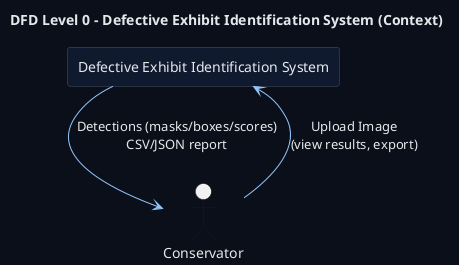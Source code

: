 @startuml
skinparam backgroundColor #0b0f19
skinparam componentStyle rectangle
skinparam RectangleBackgroundColor #101a2f
skinparam RectangleBorderColor #4b5563
skinparam ArrowColor #93c5fd
skinparam DefaultFontColor #e5e7eb
title DFD Level 0 – Defective Exhibit Identification System (Context)

actor "Conservator" as CONS
rectangle "Defective Exhibit Identification System" as SYS {
}

CONS --> SYS : Upload Image\n(view results, export)
SYS --> CONS : Detections (masks/boxes/scores)\nCSV/JSON report
@enduml
